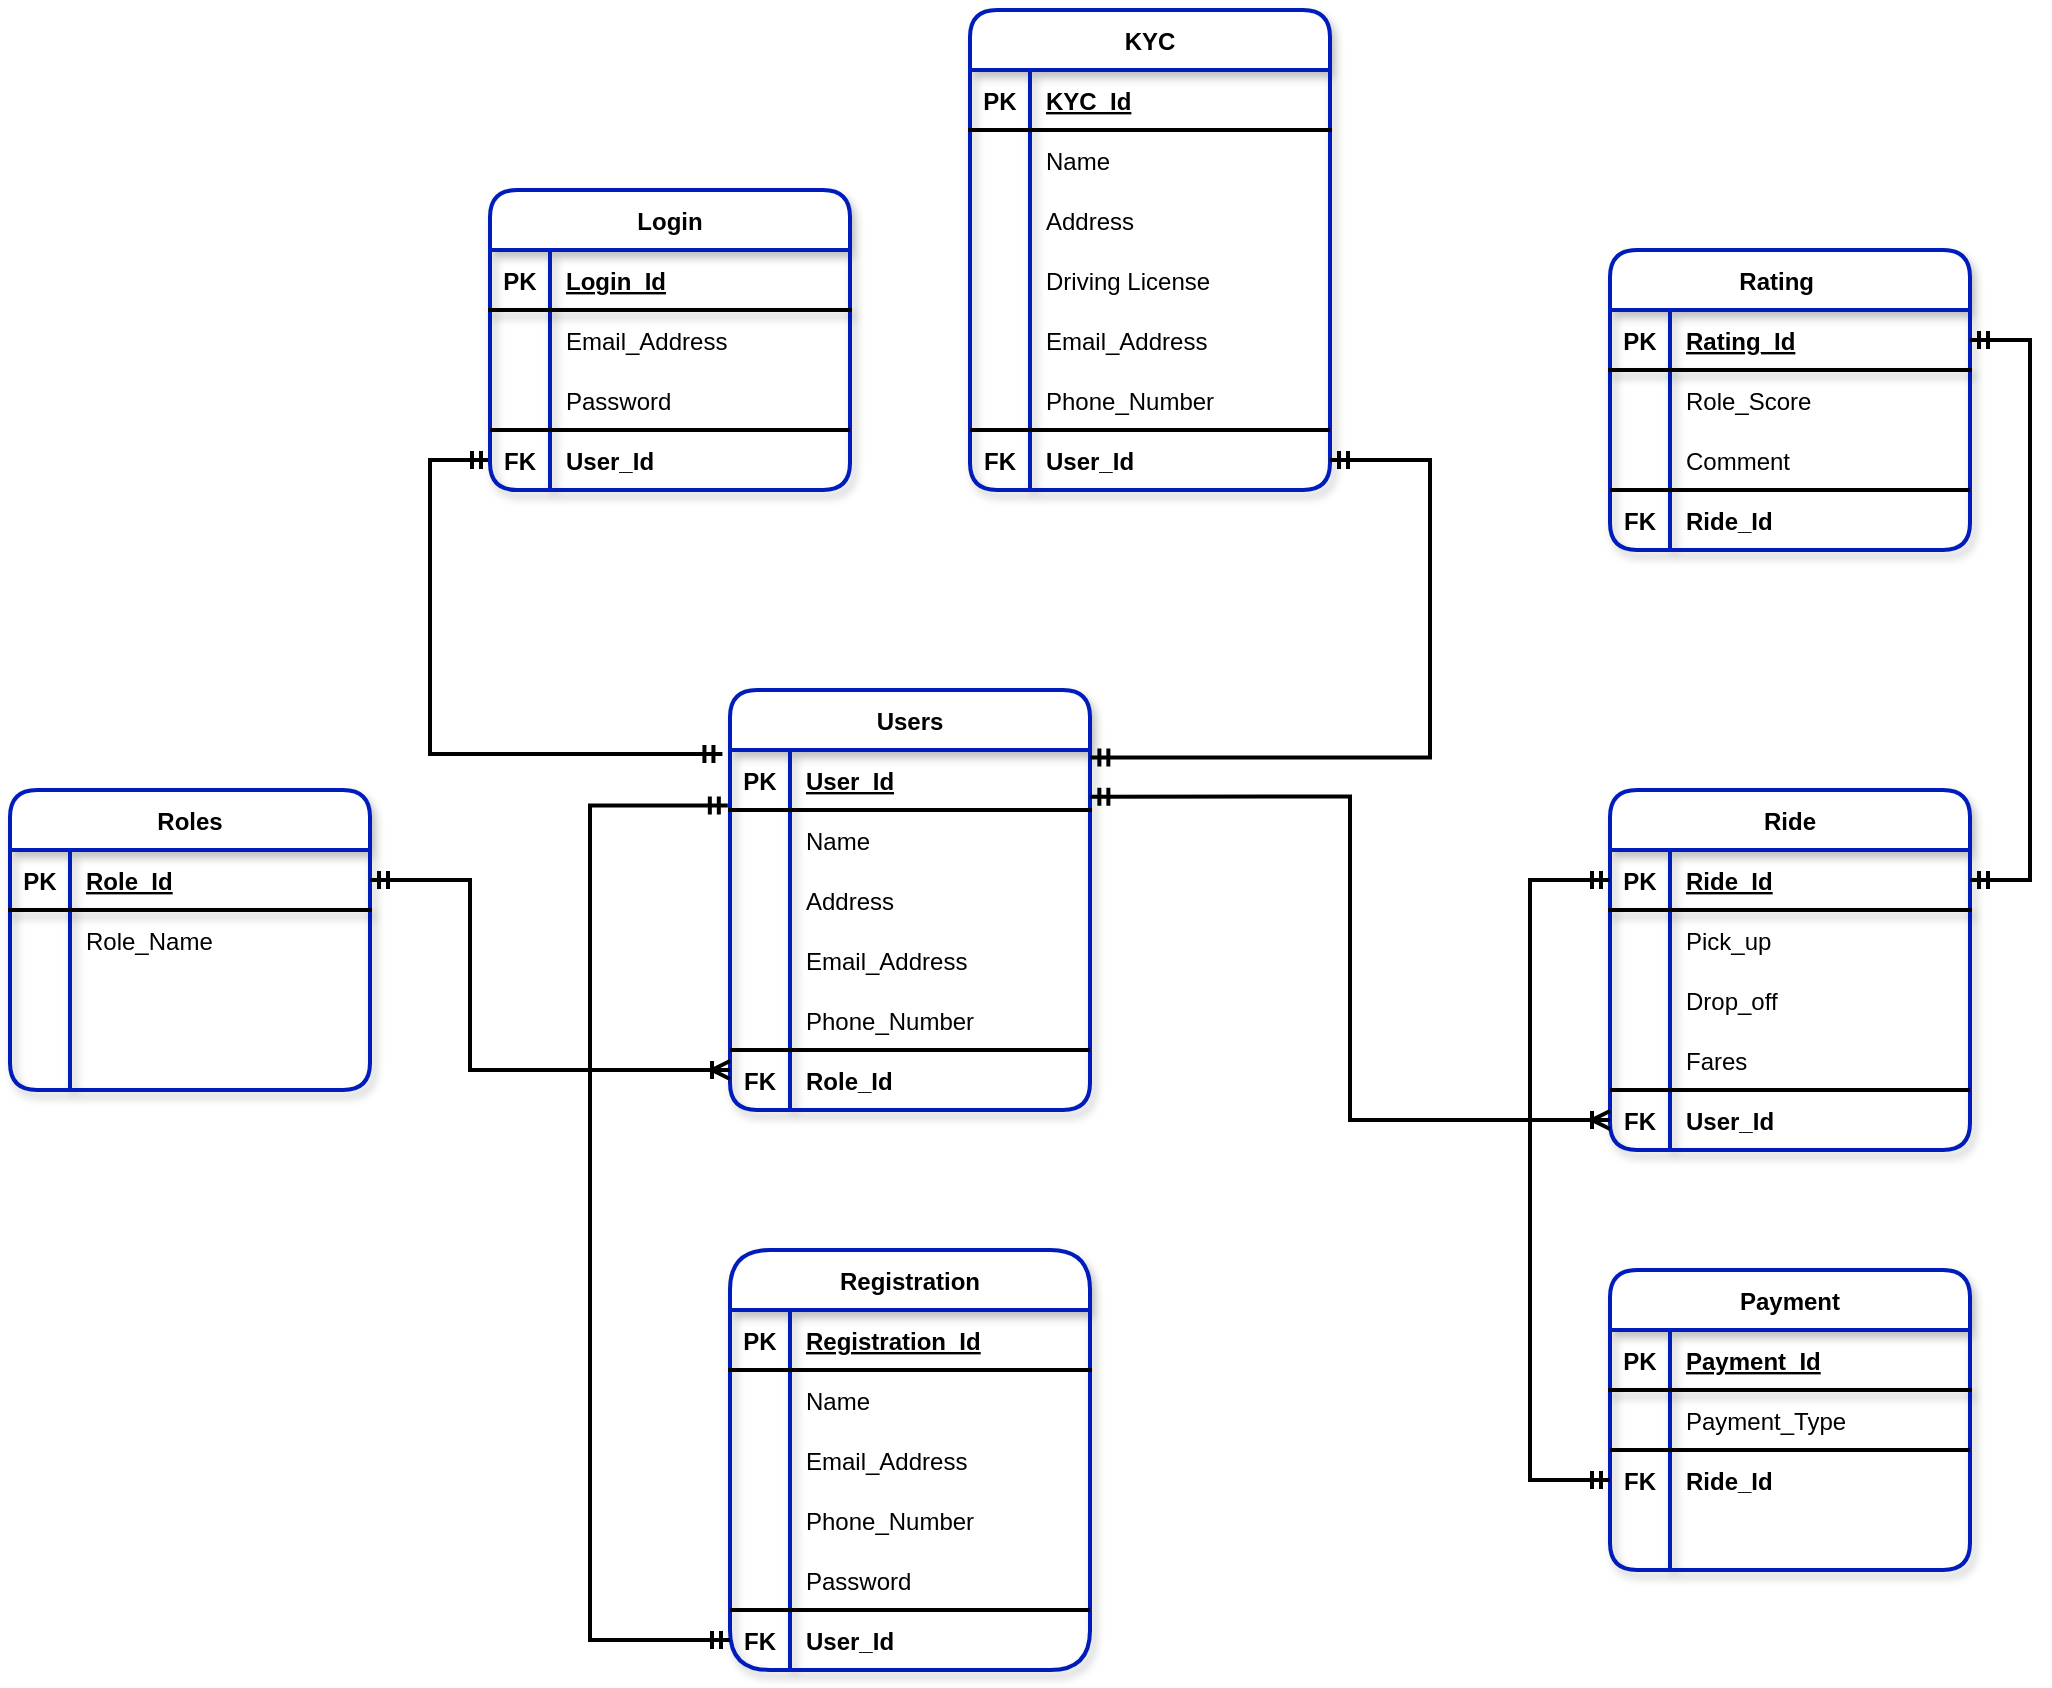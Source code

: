 <mxfile version="20.7.4" type="device"><diagram id="OcXuJbBFIgIp7qXu7MhA" name="Page-1"><mxGraphModel dx="1621" dy="1071" grid="0" gridSize="10" guides="1" tooltips="1" connect="1" arrows="1" fold="1" page="0" pageScale="1" pageWidth="850" pageHeight="1100" math="0" shadow="0"><root><mxCell id="0"/><mxCell id="1" parent="0"/><mxCell id="h5OU2sMkDVKgR7wFy9h9-8" value="Users" style="shape=table;startSize=30;container=1;collapsible=1;childLayout=tableLayout;fixedRows=1;rowLines=0;fontStyle=1;align=center;resizeLast=1;strokeWidth=2;shadow=1;swimlaneLine=1;rounded=1;strokeColor=#001DBC;" vertex="1" parent="1"><mxGeometry x="110" y="230" width="180" height="210" as="geometry"/></mxCell><mxCell id="h5OU2sMkDVKgR7wFy9h9-9" value="" style="shape=tableRow;horizontal=0;startSize=0;swimlaneHead=0;swimlaneBody=0;fillColor=none;collapsible=0;dropTarget=0;points=[[0,0.5],[1,0.5]];portConstraint=eastwest;top=0;left=0;right=0;bottom=1;strokeWidth=2;" vertex="1" parent="h5OU2sMkDVKgR7wFy9h9-8"><mxGeometry y="30" width="180" height="30" as="geometry"/></mxCell><mxCell id="h5OU2sMkDVKgR7wFy9h9-10" value="PK" style="shape=partialRectangle;connectable=0;fillColor=none;top=0;left=0;bottom=0;right=0;fontStyle=1;overflow=hidden;strokeWidth=2;" vertex="1" parent="h5OU2sMkDVKgR7wFy9h9-9"><mxGeometry width="30" height="30" as="geometry"><mxRectangle width="30" height="30" as="alternateBounds"/></mxGeometry></mxCell><mxCell id="h5OU2sMkDVKgR7wFy9h9-11" value="User_Id" style="shape=partialRectangle;connectable=0;fillColor=none;top=0;left=0;bottom=0;right=0;align=left;spacingLeft=6;fontStyle=5;overflow=hidden;strokeWidth=2;" vertex="1" parent="h5OU2sMkDVKgR7wFy9h9-9"><mxGeometry x="30" width="150" height="30" as="geometry"><mxRectangle width="150" height="30" as="alternateBounds"/></mxGeometry></mxCell><mxCell id="h5OU2sMkDVKgR7wFy9h9-12" value="" style="shape=tableRow;horizontal=0;startSize=0;swimlaneHead=0;swimlaneBody=0;fillColor=none;collapsible=0;dropTarget=0;points=[[0,0.5],[1,0.5]];portConstraint=eastwest;top=0;left=0;right=0;bottom=0;strokeWidth=2;" vertex="1" parent="h5OU2sMkDVKgR7wFy9h9-8"><mxGeometry y="60" width="180" height="30" as="geometry"/></mxCell><mxCell id="h5OU2sMkDVKgR7wFy9h9-13" value="" style="shape=partialRectangle;connectable=0;fillColor=none;top=0;left=0;bottom=0;right=0;editable=1;overflow=hidden;strokeWidth=2;" vertex="1" parent="h5OU2sMkDVKgR7wFy9h9-12"><mxGeometry width="30" height="30" as="geometry"><mxRectangle width="30" height="30" as="alternateBounds"/></mxGeometry></mxCell><mxCell id="h5OU2sMkDVKgR7wFy9h9-14" value="Name" style="shape=partialRectangle;connectable=0;fillColor=none;top=0;left=0;bottom=0;right=0;align=left;spacingLeft=6;overflow=hidden;strokeWidth=2;" vertex="1" parent="h5OU2sMkDVKgR7wFy9h9-12"><mxGeometry x="30" width="150" height="30" as="geometry"><mxRectangle width="150" height="30" as="alternateBounds"/></mxGeometry></mxCell><mxCell id="h5OU2sMkDVKgR7wFy9h9-15" value="" style="shape=tableRow;horizontal=0;startSize=0;swimlaneHead=0;swimlaneBody=0;fillColor=none;collapsible=0;dropTarget=0;points=[[0,0.5],[1,0.5]];portConstraint=eastwest;top=0;left=0;right=0;bottom=0;strokeWidth=2;" vertex="1" parent="h5OU2sMkDVKgR7wFy9h9-8"><mxGeometry y="90" width="180" height="30" as="geometry"/></mxCell><mxCell id="h5OU2sMkDVKgR7wFy9h9-16" value="" style="shape=partialRectangle;connectable=0;fillColor=none;top=0;left=0;bottom=0;right=0;editable=1;overflow=hidden;strokeWidth=2;" vertex="1" parent="h5OU2sMkDVKgR7wFy9h9-15"><mxGeometry width="30" height="30" as="geometry"><mxRectangle width="30" height="30" as="alternateBounds"/></mxGeometry></mxCell><mxCell id="h5OU2sMkDVKgR7wFy9h9-17" value="Address" style="shape=partialRectangle;connectable=0;fillColor=none;top=0;left=0;bottom=0;right=0;align=left;spacingLeft=6;overflow=hidden;strokeWidth=2;" vertex="1" parent="h5OU2sMkDVKgR7wFy9h9-15"><mxGeometry x="30" width="150" height="30" as="geometry"><mxRectangle width="150" height="30" as="alternateBounds"/></mxGeometry></mxCell><mxCell id="h5OU2sMkDVKgR7wFy9h9-18" value="" style="shape=tableRow;horizontal=0;startSize=0;swimlaneHead=0;swimlaneBody=0;fillColor=none;collapsible=0;dropTarget=0;points=[[0,0.5],[1,0.5]];portConstraint=eastwest;top=0;left=0;right=0;bottom=0;strokeWidth=2;" vertex="1" parent="h5OU2sMkDVKgR7wFy9h9-8"><mxGeometry y="120" width="180" height="30" as="geometry"/></mxCell><mxCell id="h5OU2sMkDVKgR7wFy9h9-19" value="" style="shape=partialRectangle;connectable=0;fillColor=none;top=0;left=0;bottom=0;right=0;editable=1;overflow=hidden;strokeWidth=2;" vertex="1" parent="h5OU2sMkDVKgR7wFy9h9-18"><mxGeometry width="30" height="30" as="geometry"><mxRectangle width="30" height="30" as="alternateBounds"/></mxGeometry></mxCell><mxCell id="h5OU2sMkDVKgR7wFy9h9-20" value="Email_Address" style="shape=partialRectangle;connectable=0;fillColor=none;top=0;left=0;bottom=0;right=0;align=left;spacingLeft=6;overflow=hidden;strokeWidth=2;" vertex="1" parent="h5OU2sMkDVKgR7wFy9h9-18"><mxGeometry x="30" width="150" height="30" as="geometry"><mxRectangle width="150" height="30" as="alternateBounds"/></mxGeometry></mxCell><mxCell id="h5OU2sMkDVKgR7wFy9h9-21" value="" style="shape=tableRow;horizontal=0;startSize=0;swimlaneHead=0;swimlaneBody=0;fillColor=none;collapsible=0;dropTarget=0;points=[[0,0.5],[1,0.5]];portConstraint=eastwest;top=0;left=0;right=0;bottom=0;strokeWidth=2;" vertex="1" parent="h5OU2sMkDVKgR7wFy9h9-8"><mxGeometry y="150" width="180" height="30" as="geometry"/></mxCell><mxCell id="h5OU2sMkDVKgR7wFy9h9-22" value="" style="shape=partialRectangle;connectable=0;fillColor=none;top=0;left=0;bottom=0;right=0;editable=1;overflow=hidden;strokeWidth=2;" vertex="1" parent="h5OU2sMkDVKgR7wFy9h9-21"><mxGeometry width="30" height="30" as="geometry"><mxRectangle width="30" height="30" as="alternateBounds"/></mxGeometry></mxCell><mxCell id="h5OU2sMkDVKgR7wFy9h9-23" value="Phone_Number" style="shape=partialRectangle;connectable=0;fillColor=none;top=0;left=0;bottom=0;right=0;align=left;spacingLeft=6;overflow=hidden;strokeWidth=2;" vertex="1" parent="h5OU2sMkDVKgR7wFy9h9-21"><mxGeometry x="30" width="150" height="30" as="geometry"><mxRectangle width="150" height="30" as="alternateBounds"/></mxGeometry></mxCell><mxCell id="h5OU2sMkDVKgR7wFy9h9-24" value="" style="shape=tableRow;horizontal=0;startSize=0;swimlaneHead=0;swimlaneBody=0;fillColor=none;collapsible=0;dropTarget=0;points=[[0,0.5],[1,0.5]];portConstraint=eastwest;top=0;left=0;right=0;bottom=0;strokeWidth=2;" vertex="1" parent="h5OU2sMkDVKgR7wFy9h9-8"><mxGeometry y="180" width="180" height="30" as="geometry"/></mxCell><mxCell id="h5OU2sMkDVKgR7wFy9h9-25" value="" style="shape=partialRectangle;connectable=0;fillColor=none;top=0;left=0;bottom=0;right=0;editable=1;overflow=hidden;strokeWidth=2;" vertex="1" parent="h5OU2sMkDVKgR7wFy9h9-24"><mxGeometry width="30" height="30" as="geometry"><mxRectangle width="30" height="30" as="alternateBounds"/></mxGeometry></mxCell><mxCell id="h5OU2sMkDVKgR7wFy9h9-26" value="Role_Id" style="shape=partialRectangle;connectable=0;fillColor=none;top=0;left=0;bottom=0;right=0;align=left;spacingLeft=6;overflow=hidden;strokeWidth=2;fontStyle=1;labelBorderColor=none;" vertex="1" parent="h5OU2sMkDVKgR7wFy9h9-24"><mxGeometry x="30" width="150" height="30" as="geometry"><mxRectangle width="150" height="30" as="alternateBounds"/></mxGeometry></mxCell><mxCell id="h5OU2sMkDVKgR7wFy9h9-33" value="FK" style="shape=partialRectangle;connectable=0;fillColor=none;top=0;left=0;bottom=0;right=0;fontStyle=1;overflow=hidden;strokeWidth=2;" vertex="1" parent="1"><mxGeometry x="110" y="410" width="30" height="30" as="geometry"><mxRectangle width="30" height="30" as="alternateBounds"/></mxGeometry></mxCell><mxCell id="h5OU2sMkDVKgR7wFy9h9-34" value="" style="endArrow=none;html=1;rounded=0;strokeWidth=2;" edge="1" parent="1"><mxGeometry relative="1" as="geometry"><mxPoint x="110" y="410" as="sourcePoint"/><mxPoint x="290" y="410" as="targetPoint"/></mxGeometry></mxCell><mxCell id="h5OU2sMkDVKgR7wFy9h9-67" value="Roles" style="shape=table;startSize=30;container=1;collapsible=1;childLayout=tableLayout;fixedRows=1;rowLines=0;fontStyle=1;align=center;resizeLast=1;rounded=1;shadow=1;labelBorderColor=none;strokeWidth=2;strokeColor=#001DBC;" vertex="1" parent="1"><mxGeometry x="-250" y="280" width="180" height="150" as="geometry"/></mxCell><mxCell id="h5OU2sMkDVKgR7wFy9h9-68" value="" style="shape=tableRow;horizontal=0;startSize=0;swimlaneHead=0;swimlaneBody=0;fillColor=none;collapsible=0;dropTarget=0;points=[[0,0.5],[1,0.5]];portConstraint=eastwest;top=0;left=0;right=0;bottom=1;rounded=1;shadow=1;labelBorderColor=none;strokeWidth=2;" vertex="1" parent="h5OU2sMkDVKgR7wFy9h9-67"><mxGeometry y="30" width="180" height="30" as="geometry"/></mxCell><mxCell id="h5OU2sMkDVKgR7wFy9h9-69" value="PK" style="shape=partialRectangle;connectable=0;fillColor=none;top=0;left=0;bottom=0;right=0;fontStyle=1;overflow=hidden;rounded=1;shadow=1;labelBorderColor=none;strokeWidth=2;" vertex="1" parent="h5OU2sMkDVKgR7wFy9h9-68"><mxGeometry width="30" height="30" as="geometry"><mxRectangle width="30" height="30" as="alternateBounds"/></mxGeometry></mxCell><mxCell id="h5OU2sMkDVKgR7wFy9h9-70" value="Role_Id" style="shape=partialRectangle;connectable=0;fillColor=none;top=0;left=0;bottom=0;right=0;align=left;spacingLeft=6;fontStyle=5;overflow=hidden;rounded=1;shadow=1;labelBorderColor=none;strokeWidth=2;" vertex="1" parent="h5OU2sMkDVKgR7wFy9h9-68"><mxGeometry x="30" width="150" height="30" as="geometry"><mxRectangle width="150" height="30" as="alternateBounds"/></mxGeometry></mxCell><mxCell id="h5OU2sMkDVKgR7wFy9h9-71" value="" style="shape=tableRow;horizontal=0;startSize=0;swimlaneHead=0;swimlaneBody=0;fillColor=none;collapsible=0;dropTarget=0;points=[[0,0.5],[1,0.5]];portConstraint=eastwest;top=0;left=0;right=0;bottom=0;rounded=1;shadow=1;labelBorderColor=none;strokeWidth=2;" vertex="1" parent="h5OU2sMkDVKgR7wFy9h9-67"><mxGeometry y="60" width="180" height="30" as="geometry"/></mxCell><mxCell id="h5OU2sMkDVKgR7wFy9h9-72" value="" style="shape=partialRectangle;connectable=0;fillColor=none;top=0;left=0;bottom=0;right=0;editable=1;overflow=hidden;rounded=1;shadow=1;labelBorderColor=none;strokeWidth=2;" vertex="1" parent="h5OU2sMkDVKgR7wFy9h9-71"><mxGeometry width="30" height="30" as="geometry"><mxRectangle width="30" height="30" as="alternateBounds"/></mxGeometry></mxCell><mxCell id="h5OU2sMkDVKgR7wFy9h9-73" value="Role_Name" style="shape=partialRectangle;connectable=0;fillColor=none;top=0;left=0;bottom=0;right=0;align=left;spacingLeft=6;overflow=hidden;rounded=1;shadow=1;labelBorderColor=none;strokeWidth=2;" vertex="1" parent="h5OU2sMkDVKgR7wFy9h9-71"><mxGeometry x="30" width="150" height="30" as="geometry"><mxRectangle width="150" height="30" as="alternateBounds"/></mxGeometry></mxCell><mxCell id="h5OU2sMkDVKgR7wFy9h9-74" value="" style="shape=tableRow;horizontal=0;startSize=0;swimlaneHead=0;swimlaneBody=0;fillColor=none;collapsible=0;dropTarget=0;points=[[0,0.5],[1,0.5]];portConstraint=eastwest;top=0;left=0;right=0;bottom=0;rounded=1;shadow=1;labelBorderColor=none;strokeWidth=2;" vertex="1" parent="h5OU2sMkDVKgR7wFy9h9-67"><mxGeometry y="90" width="180" height="30" as="geometry"/></mxCell><mxCell id="h5OU2sMkDVKgR7wFy9h9-75" value="" style="shape=partialRectangle;connectable=0;fillColor=none;top=0;left=0;bottom=0;right=0;editable=1;overflow=hidden;rounded=1;shadow=1;labelBorderColor=none;strokeWidth=2;" vertex="1" parent="h5OU2sMkDVKgR7wFy9h9-74"><mxGeometry width="30" height="30" as="geometry"><mxRectangle width="30" height="30" as="alternateBounds"/></mxGeometry></mxCell><mxCell id="h5OU2sMkDVKgR7wFy9h9-76" value="" style="shape=partialRectangle;connectable=0;fillColor=none;top=0;left=0;bottom=0;right=0;align=left;spacingLeft=6;overflow=hidden;rounded=1;shadow=1;labelBorderColor=none;strokeWidth=2;" vertex="1" parent="h5OU2sMkDVKgR7wFy9h9-74"><mxGeometry x="30" width="150" height="30" as="geometry"><mxRectangle width="150" height="30" as="alternateBounds"/></mxGeometry></mxCell><mxCell id="h5OU2sMkDVKgR7wFy9h9-77" value="" style="shape=tableRow;horizontal=0;startSize=0;swimlaneHead=0;swimlaneBody=0;fillColor=none;collapsible=0;dropTarget=0;points=[[0,0.5],[1,0.5]];portConstraint=eastwest;top=0;left=0;right=0;bottom=0;rounded=1;shadow=1;labelBorderColor=none;strokeWidth=2;" vertex="1" parent="h5OU2sMkDVKgR7wFy9h9-67"><mxGeometry y="120" width="180" height="30" as="geometry"/></mxCell><mxCell id="h5OU2sMkDVKgR7wFy9h9-78" value="" style="shape=partialRectangle;connectable=0;fillColor=none;top=0;left=0;bottom=0;right=0;editable=1;overflow=hidden;rounded=1;shadow=1;labelBorderColor=none;strokeWidth=2;" vertex="1" parent="h5OU2sMkDVKgR7wFy9h9-77"><mxGeometry width="30" height="30" as="geometry"><mxRectangle width="30" height="30" as="alternateBounds"/></mxGeometry></mxCell><object label="" id="h5OU2sMkDVKgR7wFy9h9-79"><mxCell style="shape=partialRectangle;connectable=0;fillColor=none;top=0;left=0;bottom=0;right=0;align=left;spacingLeft=6;overflow=hidden;rounded=1;shadow=1;labelBorderColor=none;strokeWidth=2;" vertex="1" parent="h5OU2sMkDVKgR7wFy9h9-77"><mxGeometry x="30" width="150" height="30" as="geometry"><mxRectangle width="150" height="30" as="alternateBounds"/></mxGeometry></mxCell></object><mxCell id="h5OU2sMkDVKgR7wFy9h9-80" value="Registration" style="shape=table;startSize=30;container=1;collapsible=1;childLayout=tableLayout;fixedRows=1;rowLines=0;fontStyle=1;align=center;resizeLast=1;strokeWidth=2;shadow=1;swimlaneLine=1;rounded=1;arcSize=22;strokeColor=#001DBC;" vertex="1" parent="1"><mxGeometry x="110" y="510" width="180" height="210" as="geometry"/></mxCell><mxCell id="h5OU2sMkDVKgR7wFy9h9-81" value="" style="shape=tableRow;horizontal=0;startSize=0;swimlaneHead=0;swimlaneBody=0;fillColor=none;collapsible=0;dropTarget=0;points=[[0,0.5],[1,0.5]];portConstraint=eastwest;top=0;left=0;right=0;bottom=1;strokeWidth=2;" vertex="1" parent="h5OU2sMkDVKgR7wFy9h9-80"><mxGeometry y="30" width="180" height="30" as="geometry"/></mxCell><mxCell id="h5OU2sMkDVKgR7wFy9h9-82" value="PK" style="shape=partialRectangle;connectable=0;fillColor=none;top=0;left=0;bottom=0;right=0;fontStyle=1;overflow=hidden;strokeWidth=2;" vertex="1" parent="h5OU2sMkDVKgR7wFy9h9-81"><mxGeometry width="30" height="30" as="geometry"><mxRectangle width="30" height="30" as="alternateBounds"/></mxGeometry></mxCell><mxCell id="h5OU2sMkDVKgR7wFy9h9-83" value="Registration_Id" style="shape=partialRectangle;connectable=0;fillColor=none;top=0;left=0;bottom=0;right=0;align=left;spacingLeft=6;fontStyle=5;overflow=hidden;strokeWidth=2;" vertex="1" parent="h5OU2sMkDVKgR7wFy9h9-81"><mxGeometry x="30" width="150" height="30" as="geometry"><mxRectangle width="150" height="30" as="alternateBounds"/></mxGeometry></mxCell><mxCell id="h5OU2sMkDVKgR7wFy9h9-84" value="" style="shape=tableRow;horizontal=0;startSize=0;swimlaneHead=0;swimlaneBody=0;fillColor=none;collapsible=0;dropTarget=0;points=[[0,0.5],[1,0.5]];portConstraint=eastwest;top=0;left=0;right=0;bottom=0;strokeWidth=2;" vertex="1" parent="h5OU2sMkDVKgR7wFy9h9-80"><mxGeometry y="60" width="180" height="30" as="geometry"/></mxCell><mxCell id="h5OU2sMkDVKgR7wFy9h9-85" value="" style="shape=partialRectangle;connectable=0;fillColor=none;top=0;left=0;bottom=0;right=0;editable=1;overflow=hidden;strokeWidth=2;" vertex="1" parent="h5OU2sMkDVKgR7wFy9h9-84"><mxGeometry width="30" height="30" as="geometry"><mxRectangle width="30" height="30" as="alternateBounds"/></mxGeometry></mxCell><mxCell id="h5OU2sMkDVKgR7wFy9h9-86" value="Name" style="shape=partialRectangle;connectable=0;fillColor=none;top=0;left=0;bottom=0;right=0;align=left;spacingLeft=6;overflow=hidden;strokeWidth=2;" vertex="1" parent="h5OU2sMkDVKgR7wFy9h9-84"><mxGeometry x="30" width="150" height="30" as="geometry"><mxRectangle width="150" height="30" as="alternateBounds"/></mxGeometry></mxCell><mxCell id="h5OU2sMkDVKgR7wFy9h9-90" value="" style="shape=tableRow;horizontal=0;startSize=0;swimlaneHead=0;swimlaneBody=0;fillColor=none;collapsible=0;dropTarget=0;points=[[0,0.5],[1,0.5]];portConstraint=eastwest;top=0;left=0;right=0;bottom=0;strokeWidth=2;" vertex="1" parent="h5OU2sMkDVKgR7wFy9h9-80"><mxGeometry y="90" width="180" height="30" as="geometry"/></mxCell><mxCell id="h5OU2sMkDVKgR7wFy9h9-91" value="" style="shape=partialRectangle;connectable=0;fillColor=none;top=0;left=0;bottom=0;right=0;editable=1;overflow=hidden;strokeWidth=2;" vertex="1" parent="h5OU2sMkDVKgR7wFy9h9-90"><mxGeometry width="30" height="30" as="geometry"><mxRectangle width="30" height="30" as="alternateBounds"/></mxGeometry></mxCell><mxCell id="h5OU2sMkDVKgR7wFy9h9-92" value="Email_Address" style="shape=partialRectangle;connectable=0;fillColor=none;top=0;left=0;bottom=0;right=0;align=left;spacingLeft=6;overflow=hidden;strokeWidth=2;" vertex="1" parent="h5OU2sMkDVKgR7wFy9h9-90"><mxGeometry x="30" width="150" height="30" as="geometry"><mxRectangle width="150" height="30" as="alternateBounds"/></mxGeometry></mxCell><mxCell id="h5OU2sMkDVKgR7wFy9h9-93" value="" style="shape=tableRow;horizontal=0;startSize=0;swimlaneHead=0;swimlaneBody=0;fillColor=none;collapsible=0;dropTarget=0;points=[[0,0.5],[1,0.5]];portConstraint=eastwest;top=0;left=0;right=0;bottom=0;strokeWidth=2;" vertex="1" parent="h5OU2sMkDVKgR7wFy9h9-80"><mxGeometry y="120" width="180" height="30" as="geometry"/></mxCell><mxCell id="h5OU2sMkDVKgR7wFy9h9-94" value="" style="shape=partialRectangle;connectable=0;fillColor=none;top=0;left=0;bottom=0;right=0;editable=1;overflow=hidden;strokeWidth=2;" vertex="1" parent="h5OU2sMkDVKgR7wFy9h9-93"><mxGeometry width="30" height="30" as="geometry"><mxRectangle width="30" height="30" as="alternateBounds"/></mxGeometry></mxCell><mxCell id="h5OU2sMkDVKgR7wFy9h9-95" value="Phone_Number" style="shape=partialRectangle;connectable=0;fillColor=none;top=0;left=0;bottom=0;right=0;align=left;spacingLeft=6;overflow=hidden;strokeWidth=2;" vertex="1" parent="h5OU2sMkDVKgR7wFy9h9-93"><mxGeometry x="30" width="150" height="30" as="geometry"><mxRectangle width="150" height="30" as="alternateBounds"/></mxGeometry></mxCell><mxCell id="h5OU2sMkDVKgR7wFy9h9-87" value="" style="shape=tableRow;horizontal=0;startSize=0;swimlaneHead=0;swimlaneBody=0;fillColor=none;collapsible=0;dropTarget=0;points=[[0,0.5],[1,0.5]];portConstraint=eastwest;top=0;left=0;right=0;bottom=0;strokeWidth=2;" vertex="1" parent="h5OU2sMkDVKgR7wFy9h9-80"><mxGeometry y="150" width="180" height="30" as="geometry"/></mxCell><mxCell id="h5OU2sMkDVKgR7wFy9h9-88" value="" style="shape=partialRectangle;connectable=0;fillColor=none;top=0;left=0;bottom=0;right=0;editable=1;overflow=hidden;strokeWidth=2;" vertex="1" parent="h5OU2sMkDVKgR7wFy9h9-87"><mxGeometry width="30" height="30" as="geometry"><mxRectangle width="30" height="30" as="alternateBounds"/></mxGeometry></mxCell><mxCell id="h5OU2sMkDVKgR7wFy9h9-89" value="Password" style="shape=partialRectangle;connectable=0;fillColor=none;top=0;left=0;bottom=0;right=0;align=left;spacingLeft=6;overflow=hidden;strokeWidth=2;" vertex="1" parent="h5OU2sMkDVKgR7wFy9h9-87"><mxGeometry x="30" width="150" height="30" as="geometry"><mxRectangle width="150" height="30" as="alternateBounds"/></mxGeometry></mxCell><mxCell id="h5OU2sMkDVKgR7wFy9h9-96" value="" style="shape=tableRow;horizontal=0;startSize=0;swimlaneHead=0;swimlaneBody=0;fillColor=none;collapsible=0;dropTarget=0;points=[[0,0.5],[1,0.5]];portConstraint=eastwest;top=0;left=0;right=0;bottom=0;strokeWidth=2;" vertex="1" parent="h5OU2sMkDVKgR7wFy9h9-80"><mxGeometry y="180" width="180" height="30" as="geometry"/></mxCell><mxCell id="h5OU2sMkDVKgR7wFy9h9-97" value="FK" style="shape=partialRectangle;connectable=0;fillColor=none;top=0;left=0;bottom=0;right=0;editable=1;overflow=hidden;strokeWidth=2;fontStyle=1" vertex="1" parent="h5OU2sMkDVKgR7wFy9h9-96"><mxGeometry width="30" height="30" as="geometry"><mxRectangle width="30" height="30" as="alternateBounds"/></mxGeometry></mxCell><mxCell id="h5OU2sMkDVKgR7wFy9h9-98" value="User_Id" style="shape=partialRectangle;connectable=0;fillColor=none;top=0;left=0;bottom=0;right=0;align=left;spacingLeft=6;overflow=hidden;strokeWidth=2;fontStyle=1;labelBorderColor=none;" vertex="1" parent="h5OU2sMkDVKgR7wFy9h9-96"><mxGeometry x="30" width="150" height="30" as="geometry"><mxRectangle width="150" height="30" as="alternateBounds"/></mxGeometry></mxCell><mxCell id="h5OU2sMkDVKgR7wFy9h9-99" value="" style="endArrow=none;html=1;rounded=0;strokeWidth=2;" edge="1" parent="1"><mxGeometry relative="1" as="geometry"><mxPoint x="110" y="690" as="sourcePoint"/><mxPoint x="290" y="690" as="targetPoint"/></mxGeometry></mxCell><mxCell id="h5OU2sMkDVKgR7wFy9h9-126" value="" style="endArrow=none;html=1;rounded=0;strokeWidth=2;startArrow=none;" edge="1" parent="1" source="h5OU2sMkDVKgR7wFy9h9-100"><mxGeometry relative="1" as="geometry"><mxPoint x="-10" y="-10" as="sourcePoint"/><mxPoint x="170" y="-10" as="targetPoint"/></mxGeometry></mxCell><mxCell id="h5OU2sMkDVKgR7wFy9h9-127" value="KYC" style="shape=table;startSize=30;container=1;collapsible=1;childLayout=tableLayout;fixedRows=1;rowLines=0;fontStyle=1;align=center;resizeLast=1;strokeWidth=2;shadow=1;swimlaneLine=1;rounded=1;strokeColor=#001DBC;" vertex="1" parent="1"><mxGeometry x="230" y="-110" width="180" height="240" as="geometry"/></mxCell><mxCell id="h5OU2sMkDVKgR7wFy9h9-128" value="" style="shape=tableRow;horizontal=0;startSize=0;swimlaneHead=0;swimlaneBody=0;fillColor=none;collapsible=0;dropTarget=0;points=[[0,0.5],[1,0.5]];portConstraint=eastwest;top=0;left=0;right=0;bottom=1;strokeWidth=2;" vertex="1" parent="h5OU2sMkDVKgR7wFy9h9-127"><mxGeometry y="30" width="180" height="30" as="geometry"/></mxCell><mxCell id="h5OU2sMkDVKgR7wFy9h9-129" value="PK" style="shape=partialRectangle;connectable=0;fillColor=none;top=0;left=0;bottom=0;right=0;fontStyle=1;overflow=hidden;strokeWidth=2;" vertex="1" parent="h5OU2sMkDVKgR7wFy9h9-128"><mxGeometry width="30" height="30" as="geometry"><mxRectangle width="30" height="30" as="alternateBounds"/></mxGeometry></mxCell><mxCell id="h5OU2sMkDVKgR7wFy9h9-130" value="KYC_Id" style="shape=partialRectangle;connectable=0;fillColor=none;top=0;left=0;bottom=0;right=0;align=left;spacingLeft=6;fontStyle=5;overflow=hidden;strokeWidth=2;" vertex="1" parent="h5OU2sMkDVKgR7wFy9h9-128"><mxGeometry x="30" width="150" height="30" as="geometry"><mxRectangle width="150" height="30" as="alternateBounds"/></mxGeometry></mxCell><mxCell id="h5OU2sMkDVKgR7wFy9h9-131" value="" style="shape=tableRow;horizontal=0;startSize=0;swimlaneHead=0;swimlaneBody=0;fillColor=none;collapsible=0;dropTarget=0;points=[[0,0.5],[1,0.5]];portConstraint=eastwest;top=0;left=0;right=0;bottom=0;strokeWidth=2;" vertex="1" parent="h5OU2sMkDVKgR7wFy9h9-127"><mxGeometry y="60" width="180" height="30" as="geometry"/></mxCell><mxCell id="h5OU2sMkDVKgR7wFy9h9-132" value="" style="shape=partialRectangle;connectable=0;fillColor=none;top=0;left=0;bottom=0;right=0;editable=1;overflow=hidden;strokeWidth=2;" vertex="1" parent="h5OU2sMkDVKgR7wFy9h9-131"><mxGeometry width="30" height="30" as="geometry"><mxRectangle width="30" height="30" as="alternateBounds"/></mxGeometry></mxCell><mxCell id="h5OU2sMkDVKgR7wFy9h9-133" value="Name" style="shape=partialRectangle;connectable=0;fillColor=none;top=0;left=0;bottom=0;right=0;align=left;spacingLeft=6;overflow=hidden;strokeWidth=2;" vertex="1" parent="h5OU2sMkDVKgR7wFy9h9-131"><mxGeometry x="30" width="150" height="30" as="geometry"><mxRectangle width="150" height="30" as="alternateBounds"/></mxGeometry></mxCell><mxCell id="h5OU2sMkDVKgR7wFy9h9-134" value="" style="shape=tableRow;horizontal=0;startSize=0;swimlaneHead=0;swimlaneBody=0;fillColor=none;collapsible=0;dropTarget=0;points=[[0,0.5],[1,0.5]];portConstraint=eastwest;top=0;left=0;right=0;bottom=0;strokeWidth=2;" vertex="1" parent="h5OU2sMkDVKgR7wFy9h9-127"><mxGeometry y="90" width="180" height="30" as="geometry"/></mxCell><mxCell id="h5OU2sMkDVKgR7wFy9h9-135" value="" style="shape=partialRectangle;connectable=0;fillColor=none;top=0;left=0;bottom=0;right=0;editable=1;overflow=hidden;strokeWidth=2;" vertex="1" parent="h5OU2sMkDVKgR7wFy9h9-134"><mxGeometry width="30" height="30" as="geometry"><mxRectangle width="30" height="30" as="alternateBounds"/></mxGeometry></mxCell><mxCell id="h5OU2sMkDVKgR7wFy9h9-136" value="Address" style="shape=partialRectangle;connectable=0;fillColor=none;top=0;left=0;bottom=0;right=0;align=left;spacingLeft=6;overflow=hidden;strokeWidth=2;" vertex="1" parent="h5OU2sMkDVKgR7wFy9h9-134"><mxGeometry x="30" width="150" height="30" as="geometry"><mxRectangle width="150" height="30" as="alternateBounds"/></mxGeometry></mxCell><mxCell id="h5OU2sMkDVKgR7wFy9h9-146" value="" style="shape=tableRow;horizontal=0;startSize=0;swimlaneHead=0;swimlaneBody=0;fillColor=none;collapsible=0;dropTarget=0;points=[[0,0.5],[1,0.5]];portConstraint=eastwest;top=0;left=0;right=0;bottom=0;strokeWidth=2;" vertex="1" parent="h5OU2sMkDVKgR7wFy9h9-127"><mxGeometry y="120" width="180" height="30" as="geometry"/></mxCell><mxCell id="h5OU2sMkDVKgR7wFy9h9-147" value="" style="shape=partialRectangle;connectable=0;fillColor=none;top=0;left=0;bottom=0;right=0;editable=1;overflow=hidden;strokeWidth=2;" vertex="1" parent="h5OU2sMkDVKgR7wFy9h9-146"><mxGeometry width="30" height="30" as="geometry"><mxRectangle width="30" height="30" as="alternateBounds"/></mxGeometry></mxCell><mxCell id="h5OU2sMkDVKgR7wFy9h9-148" value="Driving License" style="shape=partialRectangle;connectable=0;fillColor=none;top=0;left=0;bottom=0;right=0;align=left;spacingLeft=6;overflow=hidden;strokeWidth=2;" vertex="1" parent="h5OU2sMkDVKgR7wFy9h9-146"><mxGeometry x="30" width="150" height="30" as="geometry"><mxRectangle width="150" height="30" as="alternateBounds"/></mxGeometry></mxCell><mxCell id="h5OU2sMkDVKgR7wFy9h9-137" value="" style="shape=tableRow;horizontal=0;startSize=0;swimlaneHead=0;swimlaneBody=0;fillColor=none;collapsible=0;dropTarget=0;points=[[0,0.5],[1,0.5]];portConstraint=eastwest;top=0;left=0;right=0;bottom=0;strokeWidth=2;" vertex="1" parent="h5OU2sMkDVKgR7wFy9h9-127"><mxGeometry y="150" width="180" height="30" as="geometry"/></mxCell><mxCell id="h5OU2sMkDVKgR7wFy9h9-138" value="" style="shape=partialRectangle;connectable=0;fillColor=none;top=0;left=0;bottom=0;right=0;editable=1;overflow=hidden;strokeWidth=2;" vertex="1" parent="h5OU2sMkDVKgR7wFy9h9-137"><mxGeometry width="30" height="30" as="geometry"><mxRectangle width="30" height="30" as="alternateBounds"/></mxGeometry></mxCell><mxCell id="h5OU2sMkDVKgR7wFy9h9-139" value="Email_Address" style="shape=partialRectangle;connectable=0;fillColor=none;top=0;left=0;bottom=0;right=0;align=left;spacingLeft=6;overflow=hidden;strokeWidth=2;" vertex="1" parent="h5OU2sMkDVKgR7wFy9h9-137"><mxGeometry x="30" width="150" height="30" as="geometry"><mxRectangle width="150" height="30" as="alternateBounds"/></mxGeometry></mxCell><mxCell id="h5OU2sMkDVKgR7wFy9h9-140" value="" style="shape=tableRow;horizontal=0;startSize=0;swimlaneHead=0;swimlaneBody=0;fillColor=none;collapsible=0;dropTarget=0;points=[[0,0.5],[1,0.5]];portConstraint=eastwest;top=0;left=0;right=0;bottom=0;strokeWidth=2;" vertex="1" parent="h5OU2sMkDVKgR7wFy9h9-127"><mxGeometry y="180" width="180" height="30" as="geometry"/></mxCell><mxCell id="h5OU2sMkDVKgR7wFy9h9-141" value="" style="shape=partialRectangle;connectable=0;fillColor=none;top=0;left=0;bottom=0;right=0;editable=1;overflow=hidden;strokeWidth=2;" vertex="1" parent="h5OU2sMkDVKgR7wFy9h9-140"><mxGeometry width="30" height="30" as="geometry"><mxRectangle width="30" height="30" as="alternateBounds"/></mxGeometry></mxCell><mxCell id="h5OU2sMkDVKgR7wFy9h9-142" value="Phone_Number" style="shape=partialRectangle;connectable=0;fillColor=none;top=0;left=0;bottom=0;right=0;align=left;spacingLeft=6;overflow=hidden;strokeWidth=2;" vertex="1" parent="h5OU2sMkDVKgR7wFy9h9-140"><mxGeometry x="30" width="150" height="30" as="geometry"><mxRectangle width="150" height="30" as="alternateBounds"/></mxGeometry></mxCell><mxCell id="h5OU2sMkDVKgR7wFy9h9-143" value="" style="shape=tableRow;horizontal=0;startSize=0;swimlaneHead=0;swimlaneBody=0;fillColor=none;collapsible=0;dropTarget=0;points=[[0,0.5],[1,0.5]];portConstraint=eastwest;top=0;left=0;right=0;bottom=0;strokeWidth=2;" vertex="1" parent="h5OU2sMkDVKgR7wFy9h9-127"><mxGeometry y="210" width="180" height="30" as="geometry"/></mxCell><mxCell id="h5OU2sMkDVKgR7wFy9h9-144" value="FK" style="shape=partialRectangle;connectable=0;fillColor=none;top=0;left=0;bottom=0;right=0;editable=1;overflow=hidden;strokeWidth=2;fontStyle=1" vertex="1" parent="h5OU2sMkDVKgR7wFy9h9-143"><mxGeometry width="30" height="30" as="geometry"><mxRectangle width="30" height="30" as="alternateBounds"/></mxGeometry></mxCell><mxCell id="h5OU2sMkDVKgR7wFy9h9-145" value="User_Id" style="shape=partialRectangle;connectable=0;fillColor=none;top=0;left=0;bottom=0;right=0;align=left;spacingLeft=6;overflow=hidden;strokeWidth=2;fontStyle=1;labelBorderColor=none;" vertex="1" parent="h5OU2sMkDVKgR7wFy9h9-143"><mxGeometry x="30" width="150" height="30" as="geometry"><mxRectangle width="150" height="30" as="alternateBounds"/></mxGeometry></mxCell><mxCell id="h5OU2sMkDVKgR7wFy9h9-169" value="" style="endArrow=none;html=1;rounded=0;strokeWidth=2;" edge="1" parent="1"><mxGeometry relative="1" as="geometry"><mxPoint x="230" y="100" as="sourcePoint"/><mxPoint x="410" y="100" as="targetPoint"/></mxGeometry></mxCell><mxCell id="h5OU2sMkDVKgR7wFy9h9-170" value="Ride" style="shape=table;startSize=30;container=1;collapsible=1;childLayout=tableLayout;fixedRows=1;rowLines=0;fontStyle=1;align=center;resizeLast=1;rounded=1;shadow=1;labelBorderColor=none;strokeWidth=2;strokeColor=#001DBC;" vertex="1" parent="1"><mxGeometry x="550" y="280" width="180" height="180" as="geometry"/></mxCell><mxCell id="h5OU2sMkDVKgR7wFy9h9-171" value="" style="shape=tableRow;horizontal=0;startSize=0;swimlaneHead=0;swimlaneBody=0;fillColor=none;collapsible=0;dropTarget=0;points=[[0,0.5],[1,0.5]];portConstraint=eastwest;top=0;left=0;right=0;bottom=1;rounded=1;shadow=1;labelBorderColor=none;strokeWidth=2;" vertex="1" parent="h5OU2sMkDVKgR7wFy9h9-170"><mxGeometry y="30" width="180" height="30" as="geometry"/></mxCell><mxCell id="h5OU2sMkDVKgR7wFy9h9-172" value="PK" style="shape=partialRectangle;connectable=0;fillColor=none;top=0;left=0;bottom=0;right=0;fontStyle=1;overflow=hidden;rounded=1;shadow=1;labelBorderColor=none;strokeWidth=2;" vertex="1" parent="h5OU2sMkDVKgR7wFy9h9-171"><mxGeometry width="30" height="30" as="geometry"><mxRectangle width="30" height="30" as="alternateBounds"/></mxGeometry></mxCell><mxCell id="h5OU2sMkDVKgR7wFy9h9-173" value="Ride_Id" style="shape=partialRectangle;connectable=0;fillColor=none;top=0;left=0;bottom=0;right=0;align=left;spacingLeft=6;fontStyle=5;overflow=hidden;rounded=1;shadow=1;labelBorderColor=none;strokeWidth=2;" vertex="1" parent="h5OU2sMkDVKgR7wFy9h9-171"><mxGeometry x="30" width="150" height="30" as="geometry"><mxRectangle width="150" height="30" as="alternateBounds"/></mxGeometry></mxCell><mxCell id="h5OU2sMkDVKgR7wFy9h9-174" value="" style="shape=tableRow;horizontal=0;startSize=0;swimlaneHead=0;swimlaneBody=0;fillColor=none;collapsible=0;dropTarget=0;points=[[0,0.5],[1,0.5]];portConstraint=eastwest;top=0;left=0;right=0;bottom=0;rounded=1;shadow=1;labelBorderColor=none;strokeWidth=2;" vertex="1" parent="h5OU2sMkDVKgR7wFy9h9-170"><mxGeometry y="60" width="180" height="30" as="geometry"/></mxCell><mxCell id="h5OU2sMkDVKgR7wFy9h9-175" value="" style="shape=partialRectangle;connectable=0;fillColor=none;top=0;left=0;bottom=0;right=0;editable=1;overflow=hidden;rounded=1;shadow=1;labelBorderColor=none;strokeWidth=2;" vertex="1" parent="h5OU2sMkDVKgR7wFy9h9-174"><mxGeometry width="30" height="30" as="geometry"><mxRectangle width="30" height="30" as="alternateBounds"/></mxGeometry></mxCell><mxCell id="h5OU2sMkDVKgR7wFy9h9-176" value="Pick_up" style="shape=partialRectangle;connectable=0;fillColor=none;top=0;left=0;bottom=0;right=0;align=left;spacingLeft=6;overflow=hidden;rounded=1;shadow=1;labelBorderColor=none;strokeWidth=2;" vertex="1" parent="h5OU2sMkDVKgR7wFy9h9-174"><mxGeometry x="30" width="150" height="30" as="geometry"><mxRectangle width="150" height="30" as="alternateBounds"/></mxGeometry></mxCell><mxCell id="h5OU2sMkDVKgR7wFy9h9-177" value="" style="shape=tableRow;horizontal=0;startSize=0;swimlaneHead=0;swimlaneBody=0;fillColor=none;collapsible=0;dropTarget=0;points=[[0,0.5],[1,0.5]];portConstraint=eastwest;top=0;left=0;right=0;bottom=0;rounded=1;shadow=1;labelBorderColor=none;strokeWidth=2;" vertex="1" parent="h5OU2sMkDVKgR7wFy9h9-170"><mxGeometry y="90" width="180" height="30" as="geometry"/></mxCell><mxCell id="h5OU2sMkDVKgR7wFy9h9-178" value="" style="shape=partialRectangle;connectable=0;fillColor=none;top=0;left=0;bottom=0;right=0;editable=1;overflow=hidden;rounded=1;shadow=1;labelBorderColor=none;strokeWidth=2;" vertex="1" parent="h5OU2sMkDVKgR7wFy9h9-177"><mxGeometry width="30" height="30" as="geometry"><mxRectangle width="30" height="30" as="alternateBounds"/></mxGeometry></mxCell><mxCell id="h5OU2sMkDVKgR7wFy9h9-179" value="Drop_off" style="shape=partialRectangle;connectable=0;fillColor=none;top=0;left=0;bottom=0;right=0;align=left;spacingLeft=6;overflow=hidden;rounded=1;shadow=1;labelBorderColor=none;strokeWidth=2;" vertex="1" parent="h5OU2sMkDVKgR7wFy9h9-177"><mxGeometry x="30" width="150" height="30" as="geometry"><mxRectangle width="150" height="30" as="alternateBounds"/></mxGeometry></mxCell><mxCell id="h5OU2sMkDVKgR7wFy9h9-180" value="" style="shape=tableRow;horizontal=0;startSize=0;swimlaneHead=0;swimlaneBody=0;fillColor=none;collapsible=0;dropTarget=0;points=[[0,0.5],[1,0.5]];portConstraint=eastwest;top=0;left=0;right=0;bottom=0;rounded=1;shadow=1;labelBorderColor=none;strokeWidth=2;" vertex="1" parent="h5OU2sMkDVKgR7wFy9h9-170"><mxGeometry y="120" width="180" height="30" as="geometry"/></mxCell><mxCell id="h5OU2sMkDVKgR7wFy9h9-181" value="" style="shape=partialRectangle;connectable=0;fillColor=none;top=0;left=0;bottom=0;right=0;editable=1;overflow=hidden;rounded=1;shadow=1;labelBorderColor=none;strokeWidth=2;" vertex="1" parent="h5OU2sMkDVKgR7wFy9h9-180"><mxGeometry width="30" height="30" as="geometry"><mxRectangle width="30" height="30" as="alternateBounds"/></mxGeometry></mxCell><object label="Fares" id="h5OU2sMkDVKgR7wFy9h9-182"><mxCell style="shape=partialRectangle;connectable=0;fillColor=none;top=0;left=0;bottom=0;right=0;align=left;spacingLeft=6;overflow=hidden;rounded=1;shadow=1;labelBorderColor=none;strokeWidth=2;" vertex="1" parent="h5OU2sMkDVKgR7wFy9h9-180"><mxGeometry x="30" width="150" height="30" as="geometry"><mxRectangle width="150" height="30" as="alternateBounds"/></mxGeometry></mxCell></object><mxCell id="h5OU2sMkDVKgR7wFy9h9-183" value="" style="shape=tableRow;horizontal=0;startSize=0;swimlaneHead=0;swimlaneBody=0;fillColor=none;collapsible=0;dropTarget=0;points=[[0,0.5],[1,0.5]];portConstraint=eastwest;top=0;left=0;right=0;bottom=0;rounded=1;shadow=1;labelBorderColor=none;strokeWidth=2;" vertex="1" parent="h5OU2sMkDVKgR7wFy9h9-170"><mxGeometry y="150" width="180" height="30" as="geometry"/></mxCell><mxCell id="h5OU2sMkDVKgR7wFy9h9-184" value="FK" style="shape=partialRectangle;connectable=0;fillColor=none;top=0;left=0;bottom=0;right=0;editable=1;overflow=hidden;rounded=1;shadow=1;labelBorderColor=none;strokeWidth=2;fontStyle=1" vertex="1" parent="h5OU2sMkDVKgR7wFy9h9-183"><mxGeometry width="30" height="30" as="geometry"><mxRectangle width="30" height="30" as="alternateBounds"/></mxGeometry></mxCell><object label="User_Id" id="h5OU2sMkDVKgR7wFy9h9-185"><mxCell style="shape=partialRectangle;connectable=0;fillColor=none;top=0;left=0;bottom=0;right=0;align=left;spacingLeft=6;overflow=hidden;rounded=1;shadow=1;labelBorderColor=none;strokeWidth=2;fontStyle=1" vertex="1" parent="h5OU2sMkDVKgR7wFy9h9-183"><mxGeometry x="30" width="150" height="30" as="geometry"><mxRectangle width="150" height="30" as="alternateBounds"/></mxGeometry></mxCell></object><mxCell id="h5OU2sMkDVKgR7wFy9h9-186" value="" style="endArrow=none;html=1;rounded=0;strokeWidth=2;" edge="1" parent="1"><mxGeometry relative="1" as="geometry"><mxPoint x="550" y="430" as="sourcePoint"/><mxPoint x="730" y="430" as="targetPoint"/></mxGeometry></mxCell><mxCell id="h5OU2sMkDVKgR7wFy9h9-187" value="Payment" style="shape=table;startSize=30;container=1;collapsible=1;childLayout=tableLayout;fixedRows=1;rowLines=0;fontStyle=1;align=center;resizeLast=1;rounded=1;shadow=1;labelBorderColor=none;strokeWidth=2;strokeColor=#001DBC;" vertex="1" parent="1"><mxGeometry x="550" y="520" width="180" height="150" as="geometry"/></mxCell><mxCell id="h5OU2sMkDVKgR7wFy9h9-188" value="" style="shape=tableRow;horizontal=0;startSize=0;swimlaneHead=0;swimlaneBody=0;fillColor=none;collapsible=0;dropTarget=0;points=[[0,0.5],[1,0.5]];portConstraint=eastwest;top=0;left=0;right=0;bottom=1;rounded=1;shadow=1;labelBorderColor=none;strokeWidth=2;" vertex="1" parent="h5OU2sMkDVKgR7wFy9h9-187"><mxGeometry y="30" width="180" height="30" as="geometry"/></mxCell><mxCell id="h5OU2sMkDVKgR7wFy9h9-189" value="PK" style="shape=partialRectangle;connectable=0;fillColor=none;top=0;left=0;bottom=0;right=0;fontStyle=1;overflow=hidden;rounded=1;shadow=1;labelBorderColor=none;strokeWidth=2;" vertex="1" parent="h5OU2sMkDVKgR7wFy9h9-188"><mxGeometry width="30" height="30" as="geometry"><mxRectangle width="30" height="30" as="alternateBounds"/></mxGeometry></mxCell><mxCell id="h5OU2sMkDVKgR7wFy9h9-190" value="Payment_Id" style="shape=partialRectangle;connectable=0;fillColor=none;top=0;left=0;bottom=0;right=0;align=left;spacingLeft=6;fontStyle=5;overflow=hidden;rounded=1;shadow=1;labelBorderColor=none;strokeWidth=2;" vertex="1" parent="h5OU2sMkDVKgR7wFy9h9-188"><mxGeometry x="30" width="150" height="30" as="geometry"><mxRectangle width="150" height="30" as="alternateBounds"/></mxGeometry></mxCell><mxCell id="h5OU2sMkDVKgR7wFy9h9-191" value="" style="shape=tableRow;horizontal=0;startSize=0;swimlaneHead=0;swimlaneBody=0;fillColor=none;collapsible=0;dropTarget=0;points=[[0,0.5],[1,0.5]];portConstraint=eastwest;top=0;left=0;right=0;bottom=0;rounded=1;shadow=1;labelBorderColor=none;strokeWidth=2;" vertex="1" parent="h5OU2sMkDVKgR7wFy9h9-187"><mxGeometry y="60" width="180" height="30" as="geometry"/></mxCell><mxCell id="h5OU2sMkDVKgR7wFy9h9-192" value="" style="shape=partialRectangle;connectable=0;fillColor=none;top=0;left=0;bottom=0;right=0;editable=1;overflow=hidden;rounded=1;shadow=1;labelBorderColor=none;strokeWidth=2;" vertex="1" parent="h5OU2sMkDVKgR7wFy9h9-191"><mxGeometry width="30" height="30" as="geometry"><mxRectangle width="30" height="30" as="alternateBounds"/></mxGeometry></mxCell><mxCell id="h5OU2sMkDVKgR7wFy9h9-193" value="Payment_Type" style="shape=partialRectangle;connectable=0;fillColor=none;top=0;left=0;bottom=0;right=0;align=left;spacingLeft=6;overflow=hidden;rounded=1;shadow=1;labelBorderColor=none;strokeWidth=2;" vertex="1" parent="h5OU2sMkDVKgR7wFy9h9-191"><mxGeometry x="30" width="150" height="30" as="geometry"><mxRectangle width="150" height="30" as="alternateBounds"/></mxGeometry></mxCell><mxCell id="h5OU2sMkDVKgR7wFy9h9-197" value="" style="shape=tableRow;horizontal=0;startSize=0;swimlaneHead=0;swimlaneBody=0;fillColor=none;collapsible=0;dropTarget=0;points=[[0,0.5],[1,0.5]];portConstraint=eastwest;top=0;left=0;right=0;bottom=0;rounded=1;shadow=1;labelBorderColor=none;strokeWidth=2;" vertex="1" parent="h5OU2sMkDVKgR7wFy9h9-187"><mxGeometry y="90" width="180" height="30" as="geometry"/></mxCell><mxCell id="h5OU2sMkDVKgR7wFy9h9-198" value="FK" style="shape=partialRectangle;connectable=0;fillColor=none;top=0;left=0;bottom=0;right=0;editable=1;overflow=hidden;rounded=1;shadow=1;labelBorderColor=none;strokeWidth=2;fontStyle=1" vertex="1" parent="h5OU2sMkDVKgR7wFy9h9-197"><mxGeometry width="30" height="30" as="geometry"><mxRectangle width="30" height="30" as="alternateBounds"/></mxGeometry></mxCell><object label="Ride_Id" id="h5OU2sMkDVKgR7wFy9h9-199"><mxCell style="shape=partialRectangle;connectable=0;fillColor=none;top=0;left=0;bottom=0;right=0;align=left;spacingLeft=6;overflow=hidden;rounded=1;shadow=1;labelBorderColor=none;strokeWidth=2;fontStyle=1" vertex="1" parent="h5OU2sMkDVKgR7wFy9h9-197"><mxGeometry x="30" width="150" height="30" as="geometry"><mxRectangle width="150" height="30" as="alternateBounds"/></mxGeometry></mxCell></object><mxCell id="h5OU2sMkDVKgR7wFy9h9-194" value="" style="shape=tableRow;horizontal=0;startSize=0;swimlaneHead=0;swimlaneBody=0;fillColor=none;collapsible=0;dropTarget=0;points=[[0,0.5],[1,0.5]];portConstraint=eastwest;top=0;left=0;right=0;bottom=0;rounded=1;shadow=1;labelBorderColor=none;strokeWidth=2;" vertex="1" parent="h5OU2sMkDVKgR7wFy9h9-187"><mxGeometry y="120" width="180" height="30" as="geometry"/></mxCell><mxCell id="h5OU2sMkDVKgR7wFy9h9-195" value="" style="shape=partialRectangle;connectable=0;fillColor=none;top=0;left=0;bottom=0;right=0;editable=1;overflow=hidden;rounded=1;shadow=1;labelBorderColor=none;strokeWidth=2;" vertex="1" parent="h5OU2sMkDVKgR7wFy9h9-194"><mxGeometry width="30" height="30" as="geometry"><mxRectangle width="30" height="30" as="alternateBounds"/></mxGeometry></mxCell><mxCell id="h5OU2sMkDVKgR7wFy9h9-196" value="" style="shape=partialRectangle;connectable=0;fillColor=none;top=0;left=0;bottom=0;right=0;align=left;spacingLeft=6;overflow=hidden;rounded=1;shadow=1;labelBorderColor=none;strokeWidth=2;" vertex="1" parent="h5OU2sMkDVKgR7wFy9h9-194"><mxGeometry x="30" width="150" height="30" as="geometry"><mxRectangle width="150" height="30" as="alternateBounds"/></mxGeometry></mxCell><mxCell id="h5OU2sMkDVKgR7wFy9h9-200" value="Rating    " style="shape=table;startSize=30;container=1;collapsible=1;childLayout=tableLayout;fixedRows=1;rowLines=0;fontStyle=1;align=center;resizeLast=1;rounded=1;shadow=1;labelBorderColor=none;strokeWidth=2;strokeColor=#001DBC;" vertex="1" parent="1"><mxGeometry x="550" y="10" width="180" height="150" as="geometry"/></mxCell><mxCell id="h5OU2sMkDVKgR7wFy9h9-201" value="" style="shape=tableRow;horizontal=0;startSize=0;swimlaneHead=0;swimlaneBody=0;fillColor=none;collapsible=0;dropTarget=0;points=[[0,0.5],[1,0.5]];portConstraint=eastwest;top=0;left=0;right=0;bottom=1;rounded=1;shadow=1;labelBorderColor=none;strokeWidth=2;" vertex="1" parent="h5OU2sMkDVKgR7wFy9h9-200"><mxGeometry y="30" width="180" height="30" as="geometry"/></mxCell><mxCell id="h5OU2sMkDVKgR7wFy9h9-202" value="PK" style="shape=partialRectangle;connectable=0;fillColor=none;top=0;left=0;bottom=0;right=0;fontStyle=1;overflow=hidden;rounded=1;shadow=1;labelBorderColor=none;strokeWidth=2;" vertex="1" parent="h5OU2sMkDVKgR7wFy9h9-201"><mxGeometry width="30" height="30" as="geometry"><mxRectangle width="30" height="30" as="alternateBounds"/></mxGeometry></mxCell><mxCell id="h5OU2sMkDVKgR7wFy9h9-203" value="Rating_Id" style="shape=partialRectangle;connectable=0;fillColor=none;top=0;left=0;bottom=0;right=0;align=left;spacingLeft=6;fontStyle=5;overflow=hidden;rounded=1;shadow=1;labelBorderColor=none;strokeWidth=2;" vertex="1" parent="h5OU2sMkDVKgR7wFy9h9-201"><mxGeometry x="30" width="150" height="30" as="geometry"><mxRectangle width="150" height="30" as="alternateBounds"/></mxGeometry></mxCell><mxCell id="h5OU2sMkDVKgR7wFy9h9-204" value="" style="shape=tableRow;horizontal=0;startSize=0;swimlaneHead=0;swimlaneBody=0;fillColor=none;collapsible=0;dropTarget=0;points=[[0,0.5],[1,0.5]];portConstraint=eastwest;top=0;left=0;right=0;bottom=0;rounded=1;shadow=1;labelBorderColor=none;strokeWidth=2;" vertex="1" parent="h5OU2sMkDVKgR7wFy9h9-200"><mxGeometry y="60" width="180" height="30" as="geometry"/></mxCell><mxCell id="h5OU2sMkDVKgR7wFy9h9-205" value="" style="shape=partialRectangle;connectable=0;fillColor=none;top=0;left=0;bottom=0;right=0;editable=1;overflow=hidden;rounded=1;shadow=1;labelBorderColor=none;strokeWidth=2;" vertex="1" parent="h5OU2sMkDVKgR7wFy9h9-204"><mxGeometry width="30" height="30" as="geometry"><mxRectangle width="30" height="30" as="alternateBounds"/></mxGeometry></mxCell><mxCell id="h5OU2sMkDVKgR7wFy9h9-206" value="Role_Score" style="shape=partialRectangle;connectable=0;fillColor=none;top=0;left=0;bottom=0;right=0;align=left;spacingLeft=6;overflow=hidden;rounded=1;shadow=1;labelBorderColor=none;strokeWidth=2;" vertex="1" parent="h5OU2sMkDVKgR7wFy9h9-204"><mxGeometry x="30" width="150" height="30" as="geometry"><mxRectangle width="150" height="30" as="alternateBounds"/></mxGeometry></mxCell><mxCell id="h5OU2sMkDVKgR7wFy9h9-207" value="" style="shape=tableRow;horizontal=0;startSize=0;swimlaneHead=0;swimlaneBody=0;fillColor=none;collapsible=0;dropTarget=0;points=[[0,0.5],[1,0.5]];portConstraint=eastwest;top=0;left=0;right=0;bottom=0;rounded=1;shadow=1;labelBorderColor=none;strokeWidth=2;" vertex="1" parent="h5OU2sMkDVKgR7wFy9h9-200"><mxGeometry y="90" width="180" height="30" as="geometry"/></mxCell><mxCell id="h5OU2sMkDVKgR7wFy9h9-208" value="" style="shape=partialRectangle;connectable=0;fillColor=none;top=0;left=0;bottom=0;right=0;editable=1;overflow=hidden;rounded=1;shadow=1;labelBorderColor=none;strokeWidth=2;" vertex="1" parent="h5OU2sMkDVKgR7wFy9h9-207"><mxGeometry width="30" height="30" as="geometry"><mxRectangle width="30" height="30" as="alternateBounds"/></mxGeometry></mxCell><mxCell id="h5OU2sMkDVKgR7wFy9h9-209" value="Comment" style="shape=partialRectangle;connectable=0;fillColor=none;top=0;left=0;bottom=0;right=0;align=left;spacingLeft=6;overflow=hidden;rounded=1;shadow=1;labelBorderColor=none;strokeWidth=2;" vertex="1" parent="h5OU2sMkDVKgR7wFy9h9-207"><mxGeometry x="30" width="150" height="30" as="geometry"><mxRectangle width="150" height="30" as="alternateBounds"/></mxGeometry></mxCell><mxCell id="h5OU2sMkDVKgR7wFy9h9-210" value="" style="shape=tableRow;horizontal=0;startSize=0;swimlaneHead=0;swimlaneBody=0;fillColor=none;collapsible=0;dropTarget=0;points=[[0,0.5],[1,0.5]];portConstraint=eastwest;top=0;left=0;right=0;bottom=0;rounded=1;shadow=1;labelBorderColor=none;strokeWidth=2;" vertex="1" parent="h5OU2sMkDVKgR7wFy9h9-200"><mxGeometry y="120" width="180" height="30" as="geometry"/></mxCell><mxCell id="h5OU2sMkDVKgR7wFy9h9-211" value="FK" style="shape=partialRectangle;connectable=0;fillColor=none;top=0;left=0;bottom=0;right=0;editable=1;overflow=hidden;rounded=1;shadow=1;labelBorderColor=none;strokeWidth=2;fontStyle=1" vertex="1" parent="h5OU2sMkDVKgR7wFy9h9-210"><mxGeometry width="30" height="30" as="geometry"><mxRectangle width="30" height="30" as="alternateBounds"/></mxGeometry></mxCell><object label="Ride_Id" id="h5OU2sMkDVKgR7wFy9h9-212"><mxCell style="shape=partialRectangle;connectable=0;fillColor=none;top=0;left=0;bottom=0;right=0;align=left;spacingLeft=6;overflow=hidden;rounded=1;shadow=1;labelBorderColor=none;strokeWidth=2;fontStyle=1" vertex="1" parent="h5OU2sMkDVKgR7wFy9h9-210"><mxGeometry x="30" width="150" height="30" as="geometry"><mxRectangle width="150" height="30" as="alternateBounds"/></mxGeometry></mxCell></object><mxCell id="h5OU2sMkDVKgR7wFy9h9-213" value="" style="endArrow=none;html=1;rounded=0;strokeWidth=2;" edge="1" parent="1"><mxGeometry relative="1" as="geometry"><mxPoint x="550" y="130" as="sourcePoint"/><mxPoint x="730" y="130" as="targetPoint"/></mxGeometry></mxCell><mxCell id="h5OU2sMkDVKgR7wFy9h9-214" value="" style="endArrow=none;html=1;rounded=0;strokeWidth=2;" edge="1" parent="1"><mxGeometry relative="1" as="geometry"><mxPoint x="550" y="610" as="sourcePoint"/><mxPoint x="730" y="610" as="targetPoint"/></mxGeometry></mxCell><mxCell id="h5OU2sMkDVKgR7wFy9h9-215" value="" style="edgeStyle=orthogonalEdgeStyle;fontSize=12;html=1;endArrow=ERmandOne;startArrow=ERmandOne;rounded=0;strokeWidth=2;exitX=-0.006;exitY=0.926;exitDx=0;exitDy=0;entryX=0;entryY=0.5;entryDx=0;entryDy=0;exitPerimeter=0;" edge="1" parent="1" source="h5OU2sMkDVKgR7wFy9h9-9" target="h5OU2sMkDVKgR7wFy9h9-96"><mxGeometry width="100" height="100" relative="1" as="geometry"><mxPoint x="60" y="340" as="sourcePoint"/><mxPoint x="160" y="240" as="targetPoint"/><Array as="points"><mxPoint x="40" y="288"/><mxPoint x="40" y="705"/></Array></mxGeometry></mxCell><mxCell id="h5OU2sMkDVKgR7wFy9h9-216" value="" style="edgeStyle=orthogonalEdgeStyle;fontSize=12;html=1;endArrow=ERoneToMany;startArrow=ERmandOne;rounded=0;strokeWidth=2;exitX=1.001;exitY=0.778;exitDx=0;exitDy=0;entryX=0;entryY=0.5;entryDx=0;entryDy=0;exitPerimeter=0;" edge="1" parent="1" source="h5OU2sMkDVKgR7wFy9h9-9" target="h5OU2sMkDVKgR7wFy9h9-183"><mxGeometry width="100" height="100" relative="1" as="geometry"><mxPoint x="310" y="580" as="sourcePoint"/><mxPoint x="410" y="480" as="targetPoint"/></mxGeometry></mxCell><mxCell id="h5OU2sMkDVKgR7wFy9h9-217" value="" style="edgeStyle=orthogonalEdgeStyle;fontSize=12;html=1;endArrow=ERmandOne;startArrow=ERmandOne;rounded=0;strokeWidth=2;entryX=0;entryY=0.5;entryDx=0;entryDy=0;exitX=0;exitY=0.5;exitDx=0;exitDy=0;" edge="1" parent="1" source="h5OU2sMkDVKgR7wFy9h9-197" target="h5OU2sMkDVKgR7wFy9h9-171"><mxGeometry x="0.075" y="70" width="100" height="100" relative="1" as="geometry"><mxPoint x="600" y="560" as="sourcePoint"/><mxPoint x="700" y="460" as="targetPoint"/><Array as="points"><mxPoint x="510" y="625"/><mxPoint x="510" y="325"/></Array><mxPoint as="offset"/></mxGeometry></mxCell><mxCell id="h5OU2sMkDVKgR7wFy9h9-218" value="" style="edgeStyle=entityRelationEdgeStyle;fontSize=12;html=1;endArrow=ERmandOne;startArrow=ERmandOne;rounded=0;strokeWidth=2;entryX=1;entryY=0.5;entryDx=0;entryDy=0;exitX=1;exitY=0.5;exitDx=0;exitDy=0;" edge="1" parent="1" source="h5OU2sMkDVKgR7wFy9h9-201" target="h5OU2sMkDVKgR7wFy9h9-171"><mxGeometry width="100" height="100" relative="1" as="geometry"><mxPoint x="700" y="500" as="sourcePoint"/><mxPoint x="800" y="400" as="targetPoint"/></mxGeometry></mxCell><mxCell id="h5OU2sMkDVKgR7wFy9h9-220" value="" style="edgeStyle=orthogonalEdgeStyle;fontSize=12;html=1;endArrow=ERmandOne;startArrow=ERmandOne;rounded=0;strokeWidth=2;entryX=1;entryY=0.5;entryDx=0;entryDy=0;exitX=1.001;exitY=0.126;exitDx=0;exitDy=0;exitPerimeter=0;" edge="1" parent="1" source="h5OU2sMkDVKgR7wFy9h9-9" target="h5OU2sMkDVKgR7wFy9h9-143"><mxGeometry width="100" height="100" relative="1" as="geometry"><mxPoint x="230" y="200" as="sourcePoint"/><mxPoint x="330" y="100" as="targetPoint"/><Array as="points"><mxPoint x="460" y="264"/><mxPoint x="460" y="115"/></Array></mxGeometry></mxCell><mxCell id="h5OU2sMkDVKgR7wFy9h9-221" value="" style="edgeStyle=orthogonalEdgeStyle;fontSize=12;html=1;endArrow=ERmandOne;startArrow=ERmandOne;rounded=0;strokeWidth=2;entryX=0;entryY=0.5;entryDx=0;entryDy=0;exitX=-0.021;exitY=0.067;exitDx=0;exitDy=0;exitPerimeter=0;" edge="1" parent="1" source="h5OU2sMkDVKgR7wFy9h9-9" target="h5OU2sMkDVKgR7wFy9h9-110"><mxGeometry width="100" height="100" relative="1" as="geometry"><mxPoint x="-10" y="270" as="sourcePoint"/><mxPoint x="90" y="170" as="targetPoint"/><Array as="points"><mxPoint x="-40" y="262"/><mxPoint x="-40" y="115"/></Array></mxGeometry></mxCell><mxCell id="h5OU2sMkDVKgR7wFy9h9-222" value="" style="edgeStyle=orthogonalEdgeStyle;fontSize=12;html=1;endArrow=ERoneToMany;startArrow=ERmandOne;rounded=0;strokeWidth=2;exitX=1;exitY=0.5;exitDx=0;exitDy=0;" edge="1" parent="1" source="h5OU2sMkDVKgR7wFy9h9-68"><mxGeometry width="100" height="100" relative="1" as="geometry"><mxPoint x="-170" y="450" as="sourcePoint"/><mxPoint x="110" y="420" as="targetPoint"/><Array as="points"><mxPoint x="-20" y="325"/><mxPoint x="-20" y="420"/></Array></mxGeometry></mxCell><mxCell id="h5OU2sMkDVKgR7wFy9h9-100" value="Login" style="shape=table;startSize=30;container=1;collapsible=1;childLayout=tableLayout;fixedRows=1;rowLines=0;fontStyle=1;align=center;resizeLast=1;rounded=1;shadow=1;labelBorderColor=none;strokeWidth=2;strokeColor=#001DBC;" vertex="1" parent="1"><mxGeometry x="-10" y="-20" width="180" height="150" as="geometry"/></mxCell><mxCell id="h5OU2sMkDVKgR7wFy9h9-101" value="" style="shape=tableRow;horizontal=0;startSize=0;swimlaneHead=0;swimlaneBody=0;fillColor=none;collapsible=0;dropTarget=0;points=[[0,0.5],[1,0.5]];portConstraint=eastwest;top=0;left=0;right=0;bottom=1;rounded=1;shadow=1;labelBorderColor=none;strokeWidth=2;" vertex="1" parent="h5OU2sMkDVKgR7wFy9h9-100"><mxGeometry y="30" width="180" height="30" as="geometry"/></mxCell><mxCell id="h5OU2sMkDVKgR7wFy9h9-102" value="PK" style="shape=partialRectangle;connectable=0;fillColor=none;top=0;left=0;bottom=0;right=0;fontStyle=1;overflow=hidden;rounded=1;shadow=1;labelBorderColor=none;strokeWidth=2;" vertex="1" parent="h5OU2sMkDVKgR7wFy9h9-101"><mxGeometry width="30" height="30" as="geometry"><mxRectangle width="30" height="30" as="alternateBounds"/></mxGeometry></mxCell><mxCell id="h5OU2sMkDVKgR7wFy9h9-103" value="Login_Id" style="shape=partialRectangle;connectable=0;fillColor=none;top=0;left=0;bottom=0;right=0;align=left;spacingLeft=6;fontStyle=5;overflow=hidden;rounded=1;shadow=1;labelBorderColor=none;strokeWidth=2;" vertex="1" parent="h5OU2sMkDVKgR7wFy9h9-101"><mxGeometry x="30" width="150" height="30" as="geometry"><mxRectangle width="150" height="30" as="alternateBounds"/></mxGeometry></mxCell><mxCell id="h5OU2sMkDVKgR7wFy9h9-104" value="" style="shape=tableRow;horizontal=0;startSize=0;swimlaneHead=0;swimlaneBody=0;fillColor=none;collapsible=0;dropTarget=0;points=[[0,0.5],[1,0.5]];portConstraint=eastwest;top=0;left=0;right=0;bottom=0;rounded=1;shadow=1;labelBorderColor=none;strokeWidth=2;" vertex="1" parent="h5OU2sMkDVKgR7wFy9h9-100"><mxGeometry y="60" width="180" height="30" as="geometry"/></mxCell><mxCell id="h5OU2sMkDVKgR7wFy9h9-105" value="" style="shape=partialRectangle;connectable=0;fillColor=none;top=0;left=0;bottom=0;right=0;editable=1;overflow=hidden;rounded=1;shadow=1;labelBorderColor=none;strokeWidth=2;" vertex="1" parent="h5OU2sMkDVKgR7wFy9h9-104"><mxGeometry width="30" height="30" as="geometry"><mxRectangle width="30" height="30" as="alternateBounds"/></mxGeometry></mxCell><mxCell id="h5OU2sMkDVKgR7wFy9h9-106" value="Email_Address" style="shape=partialRectangle;connectable=0;fillColor=none;top=0;left=0;bottom=0;right=0;align=left;spacingLeft=6;overflow=hidden;rounded=1;shadow=1;labelBorderColor=none;strokeWidth=2;" vertex="1" parent="h5OU2sMkDVKgR7wFy9h9-104"><mxGeometry x="30" width="150" height="30" as="geometry"><mxRectangle width="150" height="30" as="alternateBounds"/></mxGeometry></mxCell><mxCell id="h5OU2sMkDVKgR7wFy9h9-107" value="" style="shape=tableRow;horizontal=0;startSize=0;swimlaneHead=0;swimlaneBody=0;fillColor=none;collapsible=0;dropTarget=0;points=[[0,0.5],[1,0.5]];portConstraint=eastwest;top=0;left=0;right=0;bottom=0;rounded=1;shadow=1;labelBorderColor=none;strokeWidth=2;" vertex="1" parent="h5OU2sMkDVKgR7wFy9h9-100"><mxGeometry y="90" width="180" height="30" as="geometry"/></mxCell><mxCell id="h5OU2sMkDVKgR7wFy9h9-108" value="" style="shape=partialRectangle;connectable=0;fillColor=none;top=0;left=0;bottom=0;right=0;editable=1;overflow=hidden;rounded=1;shadow=1;labelBorderColor=none;strokeWidth=2;" vertex="1" parent="h5OU2sMkDVKgR7wFy9h9-107"><mxGeometry width="30" height="30" as="geometry"><mxRectangle width="30" height="30" as="alternateBounds"/></mxGeometry></mxCell><mxCell id="h5OU2sMkDVKgR7wFy9h9-109" value="Password" style="shape=partialRectangle;connectable=0;fillColor=none;top=0;left=0;bottom=0;right=0;align=left;spacingLeft=6;overflow=hidden;rounded=1;shadow=1;labelBorderColor=none;strokeWidth=2;" vertex="1" parent="h5OU2sMkDVKgR7wFy9h9-107"><mxGeometry x="30" width="150" height="30" as="geometry"><mxRectangle width="150" height="30" as="alternateBounds"/></mxGeometry></mxCell><mxCell id="h5OU2sMkDVKgR7wFy9h9-110" value="" style="shape=tableRow;horizontal=0;startSize=0;swimlaneHead=0;swimlaneBody=0;fillColor=none;collapsible=0;dropTarget=0;points=[[0,0.5],[1,0.5]];portConstraint=eastwest;top=0;left=0;right=0;bottom=0;rounded=1;shadow=1;labelBorderColor=none;strokeWidth=2;" vertex="1" parent="h5OU2sMkDVKgR7wFy9h9-100"><mxGeometry y="120" width="180" height="30" as="geometry"/></mxCell><mxCell id="h5OU2sMkDVKgR7wFy9h9-111" value="FK" style="shape=partialRectangle;connectable=0;fillColor=none;top=0;left=0;bottom=0;right=0;editable=1;overflow=hidden;rounded=1;shadow=1;labelBorderColor=none;strokeWidth=2;fontStyle=1" vertex="1" parent="h5OU2sMkDVKgR7wFy9h9-110"><mxGeometry width="30" height="30" as="geometry"><mxRectangle width="30" height="30" as="alternateBounds"/></mxGeometry></mxCell><object label="User_Id" id="h5OU2sMkDVKgR7wFy9h9-112"><mxCell style="shape=partialRectangle;connectable=0;fillColor=none;top=0;left=0;bottom=0;right=0;align=left;spacingLeft=6;overflow=hidden;rounded=1;shadow=1;labelBorderColor=none;strokeWidth=2;fontStyle=1" vertex="1" parent="h5OU2sMkDVKgR7wFy9h9-110"><mxGeometry x="30" width="150" height="30" as="geometry"><mxRectangle width="150" height="30" as="alternateBounds"/></mxGeometry></mxCell></object><mxCell id="h5OU2sMkDVKgR7wFy9h9-223" value="" style="endArrow=none;html=1;rounded=0;strokeWidth=2;" edge="1" parent="1" target="h5OU2sMkDVKgR7wFy9h9-100"><mxGeometry relative="1" as="geometry"><mxPoint x="-10" y="-10" as="sourcePoint"/><mxPoint x="170" y="-10" as="targetPoint"/></mxGeometry></mxCell><mxCell id="h5OU2sMkDVKgR7wFy9h9-224" value="" style="endArrow=none;html=1;rounded=0;strokeWidth=2;" edge="1" parent="1"><mxGeometry relative="1" as="geometry"><mxPoint x="-10" y="100" as="sourcePoint"/><mxPoint x="170" y="100" as="targetPoint"/></mxGeometry></mxCell></root></mxGraphModel></diagram></mxfile>